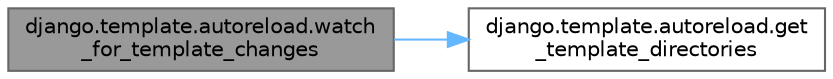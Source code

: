 digraph "django.template.autoreload.watch_for_template_changes"
{
 // LATEX_PDF_SIZE
  bgcolor="transparent";
  edge [fontname=Helvetica,fontsize=10,labelfontname=Helvetica,labelfontsize=10];
  node [fontname=Helvetica,fontsize=10,shape=box,height=0.2,width=0.4];
  rankdir="LR";
  Node1 [id="Node000001",label="django.template.autoreload.watch\l_for_template_changes",height=0.2,width=0.4,color="gray40", fillcolor="grey60", style="filled", fontcolor="black",tooltip=" "];
  Node1 -> Node2 [id="edge1_Node000001_Node000002",color="steelblue1",style="solid",tooltip=" "];
  Node2 [id="Node000002",label="django.template.autoreload.get\l_template_directories",height=0.2,width=0.4,color="grey40", fillcolor="white", style="filled",URL="$namespacedjango_1_1template_1_1autoreload.html#a0897255b1a19dc837021d4b7583f9033",tooltip=" "];
}
